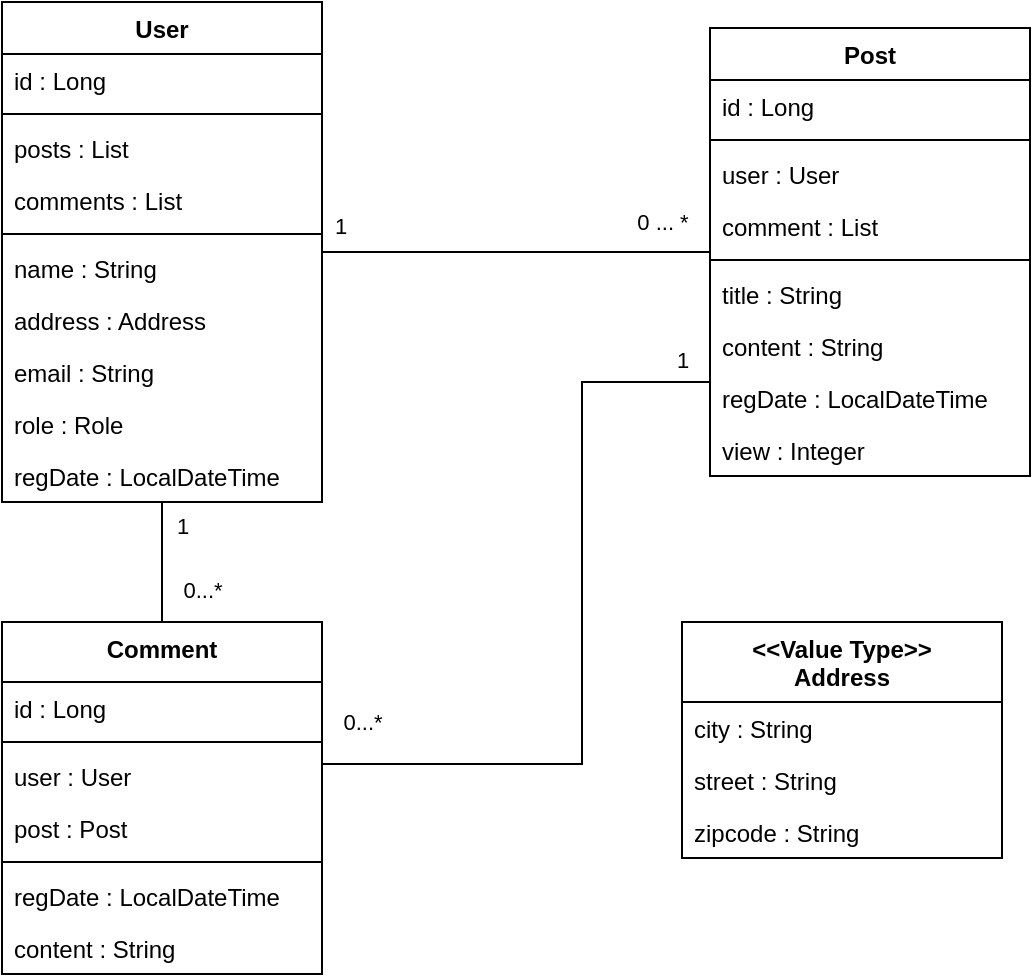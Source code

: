 <mxfile version="21.0.2" type="device"><diagram id="C5RBs43oDa-KdzZeNtuy" name="Page-1"><mxGraphModel dx="954" dy="897" grid="1" gridSize="10" guides="1" tooltips="1" connect="1" arrows="1" fold="1" page="1" pageScale="1" pageWidth="827" pageHeight="1169" math="0" shadow="0"><root><mxCell id="WIyWlLk6GJQsqaUBKTNV-0"/><mxCell id="WIyWlLk6GJQsqaUBKTNV-1" parent="WIyWlLk6GJQsqaUBKTNV-0"/><mxCell id="XQvMVPZ3iuUP7xkUWBNE-12" style="edgeStyle=orthogonalEdgeStyle;rounded=0;orthogonalLoop=1;jettySize=auto;html=1;endArrow=none;endFill=0;" parent="WIyWlLk6GJQsqaUBKTNV-1" source="zkfFHV4jXpPFQw0GAbJ--0" target="YnYnvEYX7-WA8OWv5Qhg-40" edge="1"><mxGeometry relative="1" as="geometry"><Array as="points"><mxPoint x="420" y="451"/><mxPoint x="420" y="260"/></Array></mxGeometry></mxCell><mxCell id="XQvMVPZ3iuUP7xkUWBNE-14" value="1" style="edgeLabel;html=1;align=center;verticalAlign=middle;resizable=0;points=[];" parent="XQvMVPZ3iuUP7xkUWBNE-12" vertex="1" connectable="0"><mxGeometry x="0.924" y="3" relative="1" as="geometry"><mxPoint y="-8" as="offset"/></mxGeometry></mxCell><mxCell id="XQvMVPZ3iuUP7xkUWBNE-15" value="0...*" style="edgeLabel;html=1;align=center;verticalAlign=middle;resizable=0;points=[];" parent="XQvMVPZ3iuUP7xkUWBNE-12" vertex="1" connectable="0"><mxGeometry x="-0.952" y="1" relative="1" as="geometry"><mxPoint x="11" y="-20" as="offset"/></mxGeometry></mxCell><mxCell id="XQvMVPZ3iuUP7xkUWBNE-18" value="" style="edgeStyle=orthogonalEdgeStyle;rounded=0;orthogonalLoop=1;jettySize=auto;html=1;endArrow=none;endFill=0;" parent="WIyWlLk6GJQsqaUBKTNV-1" source="zkfFHV4jXpPFQw0GAbJ--0" target="zkfFHV4jXpPFQw0GAbJ--17" edge="1"><mxGeometry relative="1" as="geometry"/></mxCell><mxCell id="XQvMVPZ3iuUP7xkUWBNE-19" value="0...*" style="edgeLabel;html=1;align=center;verticalAlign=middle;resizable=0;points=[];" parent="XQvMVPZ3iuUP7xkUWBNE-18" vertex="1" connectable="0"><mxGeometry x="-0.465" relative="1" as="geometry"><mxPoint x="20" as="offset"/></mxGeometry></mxCell><mxCell id="XQvMVPZ3iuUP7xkUWBNE-20" value="1" style="edgeLabel;html=1;align=center;verticalAlign=middle;resizable=0;points=[];" parent="XQvMVPZ3iuUP7xkUWBNE-18" vertex="1" connectable="0"><mxGeometry x="0.608" relative="1" as="geometry"><mxPoint x="10" as="offset"/></mxGeometry></mxCell><mxCell id="zkfFHV4jXpPFQw0GAbJ--0" value="Comment" style="swimlane;fontStyle=1;align=center;verticalAlign=top;childLayout=stackLayout;horizontal=1;startSize=30;horizontalStack=0;resizeParent=1;resizeLast=0;collapsible=1;marginBottom=0;rounded=0;shadow=0;strokeWidth=1;" parent="WIyWlLk6GJQsqaUBKTNV-1" vertex="1"><mxGeometry x="130" y="380" width="160" height="176" as="geometry"><mxRectangle x="130" y="80" width="160" height="26" as="alternateBounds"/></mxGeometry></mxCell><mxCell id="YnYnvEYX7-WA8OWv5Qhg-61" value="id : Long" style="text;align=left;verticalAlign=middle;spacingLeft=4;spacingRight=4;overflow=hidden;rotatable=0;points=[[0,0.5],[1,0.5]];portConstraint=eastwest;" parent="zkfFHV4jXpPFQw0GAbJ--0" vertex="1"><mxGeometry y="30" width="160" height="26" as="geometry"/></mxCell><mxCell id="XQvMVPZ3iuUP7xkUWBNE-22" value="" style="line;strokeWidth=1;fillColor=none;align=left;verticalAlign=middle;spacingTop=-1;spacingLeft=3;spacingRight=3;rotatable=0;labelPosition=right;points=[];portConstraint=eastwest;" parent="zkfFHV4jXpPFQw0GAbJ--0" vertex="1"><mxGeometry y="56" width="160" height="8" as="geometry"/></mxCell><mxCell id="YnYnvEYX7-WA8OWv5Qhg-66" value="user : User" style="text;align=left;verticalAlign=middle;spacingLeft=4;spacingRight=4;overflow=hidden;rotatable=0;points=[[0,0.5],[1,0.5]];portConstraint=eastwest;" parent="zkfFHV4jXpPFQw0GAbJ--0" vertex="1"><mxGeometry y="64" width="160" height="26" as="geometry"/></mxCell><mxCell id="XQvMVPZ3iuUP7xkUWBNE-21" value="post : Post" style="text;align=left;verticalAlign=middle;spacingLeft=4;spacingRight=4;overflow=hidden;rotatable=0;points=[[0,0.5],[1,0.5]];portConstraint=eastwest;" parent="zkfFHV4jXpPFQw0GAbJ--0" vertex="1"><mxGeometry y="90" width="160" height="26" as="geometry"/></mxCell><mxCell id="YnYnvEYX7-WA8OWv5Qhg-63" value="" style="line;strokeWidth=1;fillColor=none;align=left;verticalAlign=middle;spacingTop=-1;spacingLeft=3;spacingRight=3;rotatable=0;labelPosition=right;points=[];portConstraint=eastwest;" parent="zkfFHV4jXpPFQw0GAbJ--0" vertex="1"><mxGeometry y="116" width="160" height="8" as="geometry"/></mxCell><mxCell id="YnYnvEYX7-WA8OWv5Qhg-64" value="regDate : LocalDateTime" style="text;align=left;verticalAlign=middle;spacingLeft=4;spacingRight=4;overflow=hidden;rotatable=0;points=[[0,0.5],[1,0.5]];portConstraint=eastwest;" parent="zkfFHV4jXpPFQw0GAbJ--0" vertex="1"><mxGeometry y="124" width="160" height="26" as="geometry"/></mxCell><mxCell id="YnYnvEYX7-WA8OWv5Qhg-67" value="content : String" style="text;align=left;verticalAlign=middle;spacingLeft=4;spacingRight=4;overflow=hidden;rotatable=0;points=[[0,0.5],[1,0.5]];portConstraint=eastwest;" parent="zkfFHV4jXpPFQw0GAbJ--0" vertex="1"><mxGeometry y="150" width="160" height="26" as="geometry"/></mxCell><mxCell id="XQvMVPZ3iuUP7xkUWBNE-8" style="edgeStyle=orthogonalEdgeStyle;rounded=0;orthogonalLoop=1;jettySize=auto;html=1;endArrow=none;endFill=0;" parent="WIyWlLk6GJQsqaUBKTNV-1" source="zkfFHV4jXpPFQw0GAbJ--17" target="YnYnvEYX7-WA8OWv5Qhg-40" edge="1"><mxGeometry relative="1" as="geometry"/></mxCell><mxCell id="XQvMVPZ3iuUP7xkUWBNE-9" value="1" style="edgeLabel;html=1;align=center;verticalAlign=middle;resizable=0;points=[];" parent="XQvMVPZ3iuUP7xkUWBNE-8" vertex="1" connectable="0"><mxGeometry x="-0.907" y="-1" relative="1" as="geometry"><mxPoint y="-14" as="offset"/></mxGeometry></mxCell><mxCell id="XQvMVPZ3iuUP7xkUWBNE-10" value="0 ... *" style="edgeLabel;html=1;align=center;verticalAlign=middle;resizable=0;points=[];" parent="XQvMVPZ3iuUP7xkUWBNE-8" vertex="1" connectable="0"><mxGeometry x="0.924" relative="1" as="geometry"><mxPoint x="-17" y="-15" as="offset"/></mxGeometry></mxCell><mxCell id="zkfFHV4jXpPFQw0GAbJ--17" value="User" style="swimlane;fontStyle=1;align=center;verticalAlign=top;childLayout=stackLayout;horizontal=1;startSize=26;horizontalStack=0;resizeParent=1;resizeLast=0;collapsible=1;marginBottom=0;rounded=0;shadow=0;strokeWidth=1;" parent="WIyWlLk6GJQsqaUBKTNV-1" vertex="1"><mxGeometry x="130" y="70" width="160" height="250" as="geometry"><mxRectangle x="550" y="140" width="160" height="26" as="alternateBounds"/></mxGeometry></mxCell><mxCell id="zkfFHV4jXpPFQw0GAbJ--18" value="id : Long" style="text;align=left;verticalAlign=middle;spacingLeft=4;spacingRight=4;overflow=hidden;rotatable=0;points=[[0,0.5],[1,0.5]];portConstraint=eastwest;" parent="zkfFHV4jXpPFQw0GAbJ--17" vertex="1"><mxGeometry y="26" width="160" height="26" as="geometry"/></mxCell><mxCell id="zkfFHV4jXpPFQw0GAbJ--23" value="" style="line;html=1;strokeWidth=1;align=left;verticalAlign=middle;spacingTop=-1;spacingLeft=3;spacingRight=3;rotatable=0;labelPosition=right;points=[];portConstraint=eastwest;" parent="zkfFHV4jXpPFQw0GAbJ--17" vertex="1"><mxGeometry y="52" width="160" height="8" as="geometry"/></mxCell><mxCell id="5opktqnQf5j8coLbSahW-0" value="posts : List" style="text;align=left;verticalAlign=top;spacingLeft=4;spacingRight=4;overflow=hidden;rotatable=0;points=[[0,0.5],[1,0.5]];portConstraint=eastwest;" parent="zkfFHV4jXpPFQw0GAbJ--17" vertex="1"><mxGeometry y="60" width="160" height="26" as="geometry"/></mxCell><mxCell id="5opktqnQf5j8coLbSahW-1" value="comments : List" style="text;align=left;verticalAlign=top;spacingLeft=4;spacingRight=4;overflow=hidden;rotatable=0;points=[[0,0.5],[1,0.5]];portConstraint=eastwest;" parent="zkfFHV4jXpPFQw0GAbJ--17" vertex="1"><mxGeometry y="86" width="160" height="26" as="geometry"/></mxCell><mxCell id="XQvMVPZ3iuUP7xkUWBNE-0" value="" style="line;html=1;strokeWidth=1;align=left;verticalAlign=middle;spacingTop=-1;spacingLeft=3;spacingRight=3;rotatable=0;labelPosition=right;points=[];portConstraint=eastwest;" parent="zkfFHV4jXpPFQw0GAbJ--17" vertex="1"><mxGeometry y="112" width="160" height="8" as="geometry"/></mxCell><mxCell id="zkfFHV4jXpPFQw0GAbJ--19" value="name : String" style="text;align=left;verticalAlign=top;spacingLeft=4;spacingRight=4;overflow=hidden;rotatable=0;points=[[0,0.5],[1,0.5]];portConstraint=eastwest;rounded=0;shadow=0;html=0;" parent="zkfFHV4jXpPFQw0GAbJ--17" vertex="1"><mxGeometry y="120" width="160" height="26" as="geometry"/></mxCell><mxCell id="zkfFHV4jXpPFQw0GAbJ--20" value="address : Address" style="text;align=left;verticalAlign=top;spacingLeft=4;spacingRight=4;overflow=hidden;rotatable=0;points=[[0,0.5],[1,0.5]];portConstraint=eastwest;rounded=0;shadow=0;html=0;" parent="zkfFHV4jXpPFQw0GAbJ--17" vertex="1"><mxGeometry y="146" width="160" height="26" as="geometry"/></mxCell><mxCell id="zkfFHV4jXpPFQw0GAbJ--21" value="email : String" style="text;align=left;verticalAlign=top;spacingLeft=4;spacingRight=4;overflow=hidden;rotatable=0;points=[[0,0.5],[1,0.5]];portConstraint=eastwest;rounded=0;shadow=0;html=0;" parent="zkfFHV4jXpPFQw0GAbJ--17" vertex="1"><mxGeometry y="172" width="160" height="26" as="geometry"/></mxCell><mxCell id="zkfFHV4jXpPFQw0GAbJ--22" value="role : Role" style="text;align=left;verticalAlign=top;spacingLeft=4;spacingRight=4;overflow=hidden;rotatable=0;points=[[0,0.5],[1,0.5]];portConstraint=eastwest;rounded=0;shadow=0;html=0;" parent="zkfFHV4jXpPFQw0GAbJ--17" vertex="1"><mxGeometry y="198" width="160" height="26" as="geometry"/></mxCell><mxCell id="zkfFHV4jXpPFQw0GAbJ--24" value="regDate : LocalDateTime" style="text;align=left;verticalAlign=top;spacingLeft=4;spacingRight=4;overflow=hidden;rotatable=0;points=[[0,0.5],[1,0.5]];portConstraint=eastwest;" parent="zkfFHV4jXpPFQw0GAbJ--17" vertex="1"><mxGeometry y="224" width="160" height="26" as="geometry"/></mxCell><mxCell id="YnYnvEYX7-WA8OWv5Qhg-27" value="&lt;&lt;Value Type&gt;&gt;&#10;Address" style="swimlane;fontStyle=1;childLayout=stackLayout;horizontal=1;startSize=40;horizontalStack=0;resizeParent=1;resizeParentMax=0;resizeLast=0;collapsible=1;marginBottom=0;" parent="WIyWlLk6GJQsqaUBKTNV-1" vertex="1"><mxGeometry x="470" y="380" width="160" height="118" as="geometry"/></mxCell><mxCell id="YnYnvEYX7-WA8OWv5Qhg-28" value="city : String" style="text;strokeColor=none;fillColor=none;align=left;verticalAlign=top;spacingLeft=4;spacingRight=4;overflow=hidden;rotatable=0;points=[[0,0.5],[1,0.5]];portConstraint=eastwest;" parent="YnYnvEYX7-WA8OWv5Qhg-27" vertex="1"><mxGeometry y="40" width="160" height="26" as="geometry"/></mxCell><mxCell id="YnYnvEYX7-WA8OWv5Qhg-29" value="street : String" style="text;strokeColor=none;fillColor=none;align=left;verticalAlign=top;spacingLeft=4;spacingRight=4;overflow=hidden;rotatable=0;points=[[0,0.5],[1,0.5]];portConstraint=eastwest;" parent="YnYnvEYX7-WA8OWv5Qhg-27" vertex="1"><mxGeometry y="66" width="160" height="26" as="geometry"/></mxCell><mxCell id="YnYnvEYX7-WA8OWv5Qhg-72" value="zipcode : String" style="text;strokeColor=none;fillColor=none;align=left;verticalAlign=top;spacingLeft=4;spacingRight=4;overflow=hidden;rotatable=0;points=[[0,0.5],[1,0.5]];portConstraint=eastwest;" parent="YnYnvEYX7-WA8OWv5Qhg-27" vertex="1"><mxGeometry y="92" width="160" height="26" as="geometry"/></mxCell><mxCell id="YnYnvEYX7-WA8OWv5Qhg-40" value="Post" style="swimlane;fontStyle=1;childLayout=stackLayout;horizontal=1;startSize=26;horizontalStack=0;resizeParent=1;resizeParentMax=0;resizeLast=0;collapsible=1;marginBottom=0;points=[[0,0,0,0,0],[0,0.25,0,0,0],[0,0.5,0,0,0],[0,0.75,0,0,0],[0,1,0,0,0],[0.25,0,0,0,0],[0.25,1,0,0,0],[0.5,0,0,0,0],[0.5,1,0,0,0],[0.75,0,0,0,0],[0.75,1,0,0,0],[1,0,0,0,0],[1,0.25,0,0,0],[1,0.5,0,0,0],[1,0.75,0,0,0],[1,1,0,0,0]];" parent="WIyWlLk6GJQsqaUBKTNV-1" vertex="1"><mxGeometry x="484" y="83" width="160" height="224" as="geometry"/></mxCell><mxCell id="YnYnvEYX7-WA8OWv5Qhg-41" value="id : Long " style="text;strokeColor=none;fillColor=none;align=left;verticalAlign=top;spacingLeft=4;spacingRight=4;overflow=hidden;rotatable=0;points=[[0,0.5],[1,0.5]];portConstraint=eastwest;" parent="YnYnvEYX7-WA8OWv5Qhg-40" vertex="1"><mxGeometry y="26" width="160" height="26" as="geometry"/></mxCell><mxCell id="XQvMVPZ3iuUP7xkUWBNE-2" value="" style="line;strokeWidth=1;fillColor=none;align=left;verticalAlign=middle;spacingTop=-1;spacingLeft=3;spacingRight=3;rotatable=0;labelPosition=right;points=[];portConstraint=eastwest;" parent="YnYnvEYX7-WA8OWv5Qhg-40" vertex="1"><mxGeometry y="52" width="160" height="8" as="geometry"/></mxCell><mxCell id="XQvMVPZ3iuUP7xkUWBNE-1" value="user : User" style="text;strokeColor=none;fillColor=none;align=left;verticalAlign=top;spacingLeft=4;spacingRight=4;overflow=hidden;rotatable=0;points=[[0,0.5],[1,0.5]];portConstraint=eastwest;" parent="YnYnvEYX7-WA8OWv5Qhg-40" vertex="1"><mxGeometry y="60" width="160" height="26" as="geometry"/></mxCell><mxCell id="XQvMVPZ3iuUP7xkUWBNE-6" value="comment : List" style="text;strokeColor=none;fillColor=none;align=left;verticalAlign=top;spacingLeft=4;spacingRight=4;overflow=hidden;rotatable=0;points=[[0,0.5],[1,0.5]];portConstraint=eastwest;" parent="YnYnvEYX7-WA8OWv5Qhg-40" vertex="1"><mxGeometry y="86" width="160" height="26" as="geometry"/></mxCell><mxCell id="YnYnvEYX7-WA8OWv5Qhg-43" value="" style="line;strokeWidth=1;fillColor=none;align=left;verticalAlign=middle;spacingTop=-1;spacingLeft=3;spacingRight=3;rotatable=0;labelPosition=right;points=[];portConstraint=eastwest;" parent="YnYnvEYX7-WA8OWv5Qhg-40" vertex="1"><mxGeometry y="112" width="160" height="8" as="geometry"/></mxCell><mxCell id="YnYnvEYX7-WA8OWv5Qhg-44" value="title : String" style="text;strokeColor=none;fillColor=none;align=left;verticalAlign=top;spacingLeft=4;spacingRight=4;overflow=hidden;rotatable=0;points=[[0,0.5],[1,0.5]];portConstraint=eastwest;" parent="YnYnvEYX7-WA8OWv5Qhg-40" vertex="1"><mxGeometry y="120" width="160" height="26" as="geometry"/></mxCell><mxCell id="GlhFwBu_4Z6YsM1SMwL--0" value="content : String" style="text;strokeColor=none;fillColor=none;align=left;verticalAlign=top;spacingLeft=4;spacingRight=4;overflow=hidden;rotatable=0;points=[[0,0.5],[1,0.5]];portConstraint=eastwest;" vertex="1" parent="YnYnvEYX7-WA8OWv5Qhg-40"><mxGeometry y="146" width="160" height="26" as="geometry"/></mxCell><mxCell id="YnYnvEYX7-WA8OWv5Qhg-45" value="regDate : LocalDateTime" style="text;strokeColor=none;fillColor=none;align=left;verticalAlign=top;spacingLeft=4;spacingRight=4;overflow=hidden;rotatable=0;points=[[0,0.5],[1,0.5]];portConstraint=eastwest;" parent="YnYnvEYX7-WA8OWv5Qhg-40" vertex="1"><mxGeometry y="172" width="160" height="26" as="geometry"/></mxCell><mxCell id="YnYnvEYX7-WA8OWv5Qhg-73" value="view : Integer" style="text;strokeColor=none;fillColor=none;align=left;verticalAlign=top;spacingLeft=4;spacingRight=4;overflow=hidden;rotatable=0;points=[[0,0.5],[1,0.5]];portConstraint=eastwest;" parent="YnYnvEYX7-WA8OWv5Qhg-40" vertex="1"><mxGeometry y="198" width="160" height="26" as="geometry"/></mxCell></root></mxGraphModel></diagram></mxfile>